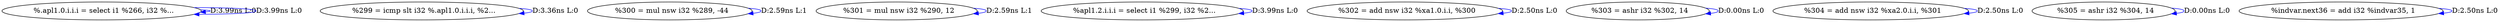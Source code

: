 digraph {
Node0x319aa70[label="  %.apl1.0.i.i.i = select i1 %266, i32 %..."];
Node0x319aa70 -> Node0x319aa70[label="D:3.99ns L:0",color=blue];
Node0x319aa70 -> Node0x319aa70[label="D:3.99ns L:0",color=blue];
Node0x319ab50[label="  %299 = icmp slt i32 %.apl1.0.i.i.i, %2..."];
Node0x319ab50 -> Node0x319ab50[label="D:3.36ns L:0",color=blue];
Node0x319ac30[label="  %300 = mul nsw i32 %289, -44"];
Node0x319ac30 -> Node0x319ac30[label="D:2.59ns L:1",color=blue];
Node0x319ad50[label="  %301 = mul nsw i32 %290, 12"];
Node0x319ad50 -> Node0x319ad50[label="D:2.59ns L:1",color=blue];
Node0x319ae30[label="  %apl1.2.i.i.i = select i1 %299, i32 %2..."];
Node0x319ae30 -> Node0x319ae30[label="D:3.99ns L:0",color=blue];
Node0x319af10[label="  %302 = add nsw i32 %xa1.0.i.i, %300"];
Node0x319af10 -> Node0x319af10[label="D:2.50ns L:0",color=blue];
Node0x319aff0[label="  %303 = ashr i32 %302, 14"];
Node0x319aff0 -> Node0x319aff0[label="D:0.00ns L:0",color=blue];
Node0x319b0d0[label="  %304 = add nsw i32 %xa2.0.i.i, %301"];
Node0x319b0d0 -> Node0x319b0d0[label="D:2.50ns L:0",color=blue];
Node0x319b1b0[label="  %305 = ashr i32 %304, 14"];
Node0x319b1b0 -> Node0x319b1b0[label="D:0.00ns L:0",color=blue];
Node0x319b6d0[label="  %indvar.next36 = add i32 %indvar35, 1"];
Node0x319b6d0 -> Node0x319b6d0[label="D:2.50ns L:0",color=blue];
}
